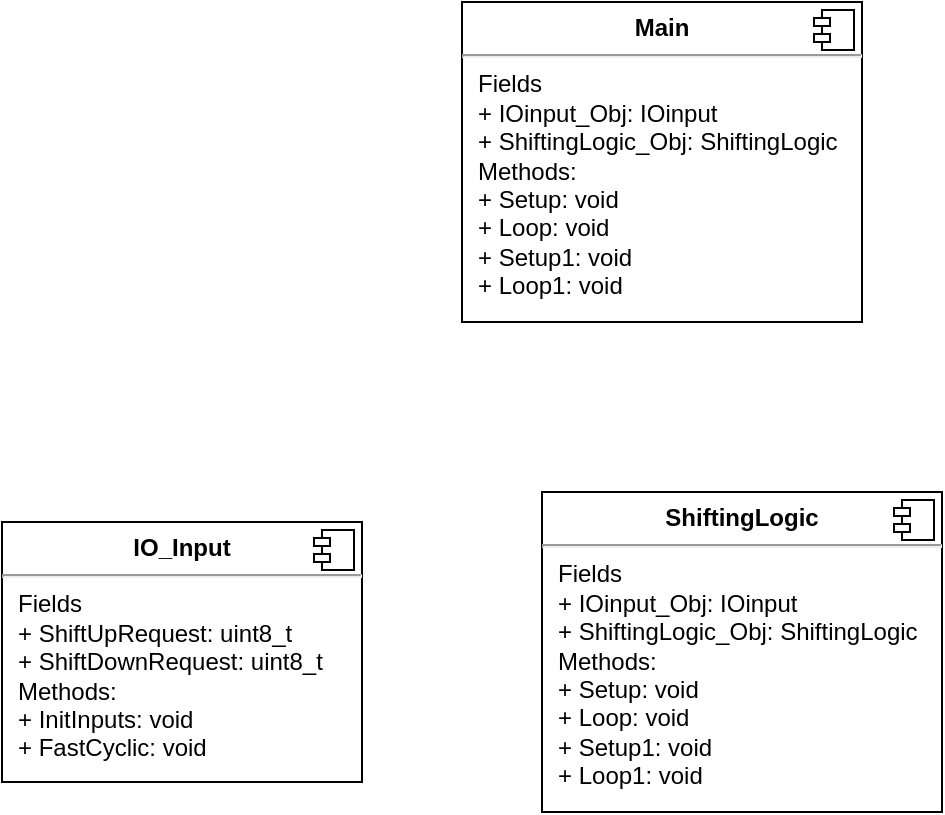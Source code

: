 <mxfile>
    <diagram id="81lAZFN1Y7_P2kkxLOsL" name="Page-1">
        <mxGraphModel dx="1127" dy="919" grid="1" gridSize="10" guides="1" tooltips="1" connect="1" arrows="1" fold="1" page="1" pageScale="1" pageWidth="850" pageHeight="1100" math="0" shadow="0">
            <root>
                <mxCell id="0"/>
                <mxCell id="1" parent="0"/>
                <mxCell id="8" value="&lt;p style=&quot;margin:0px;margin-top:6px;text-align:center;&quot;&gt;&lt;b&gt;IO_Input&lt;/b&gt;&lt;/p&gt;&lt;hr&gt;&lt;p style=&quot;margin:0px;margin-left:8px;&quot;&gt;Fields&lt;/p&gt;&lt;p style=&quot;margin:0px;margin-left:8px;&quot;&gt;+ ShiftUpRequest: uint8_t&lt;/p&gt;&lt;p style=&quot;margin:0px;margin-left:8px;&quot;&gt;+ ShiftDownRequest: uint8_t&lt;br&gt;&lt;/p&gt;&lt;p style=&quot;margin:0px;margin-left:8px;&quot;&gt;Methods:&lt;br&gt;+ InitInputs: void&lt;/p&gt;&lt;p style=&quot;margin:0px;margin-left:8px;&quot;&gt;+ FastCyclic: void&lt;/p&gt;" style="align=left;overflow=fill;html=1;dropTarget=0;" vertex="1" parent="1">
                    <mxGeometry x="50" y="370" width="180" height="130" as="geometry"/>
                </mxCell>
                <mxCell id="9" value="" style="shape=component;jettyWidth=8;jettyHeight=4;" vertex="1" parent="8">
                    <mxGeometry x="1" width="20" height="20" relative="1" as="geometry">
                        <mxPoint x="-24" y="4" as="offset"/>
                    </mxGeometry>
                </mxCell>
                <mxCell id="10" value="&lt;p style=&quot;margin:0px;margin-top:6px;text-align:center;&quot;&gt;&lt;b&gt;Main&lt;/b&gt;&lt;/p&gt;&lt;hr&gt;&lt;p style=&quot;margin:0px;margin-left:8px;&quot;&gt;Fields&lt;/p&gt;&lt;p style=&quot;margin:0px;margin-left:8px;&quot;&gt;+ IOinput_Obj: IOinput&lt;/p&gt;&lt;p style=&quot;margin:0px;margin-left:8px;&quot;&gt;+ ShiftingLogic_Obj: ShiftingLogic&lt;/p&gt;&lt;p style=&quot;margin:0px;margin-left:8px;&quot;&gt;&lt;span style=&quot;background-color: initial;&quot;&gt;Methods:&lt;/span&gt;&lt;/p&gt;&lt;p style=&quot;margin:0px;margin-left:8px;&quot;&gt;+ Setup: void&lt;/p&gt;&lt;p style=&quot;margin:0px;margin-left:8px;&quot;&gt;+ Loop: void&lt;/p&gt;&lt;p style=&quot;margin: 0px 0px 0px 8px;&quot;&gt;+ Setup1: void&lt;/p&gt;&lt;p style=&quot;margin: 0px 0px 0px 8px;&quot;&gt;+ Loop1: void&lt;/p&gt;" style="align=left;overflow=fill;html=1;dropTarget=0;" vertex="1" parent="1">
                    <mxGeometry x="280" y="110" width="200" height="160" as="geometry"/>
                </mxCell>
                <mxCell id="11" value="" style="shape=component;jettyWidth=8;jettyHeight=4;" vertex="1" parent="10">
                    <mxGeometry x="1" width="20" height="20" relative="1" as="geometry">
                        <mxPoint x="-24" y="4" as="offset"/>
                    </mxGeometry>
                </mxCell>
                <mxCell id="12" value="&lt;p style=&quot;margin:0px;margin-top:6px;text-align:center;&quot;&gt;&lt;b&gt;ShiftingLogic&lt;/b&gt;&lt;/p&gt;&lt;hr&gt;&lt;p style=&quot;margin:0px;margin-left:8px;&quot;&gt;Fields&lt;/p&gt;&lt;p style=&quot;margin:0px;margin-left:8px;&quot;&gt;+ IOinput_Obj: IOinput&lt;/p&gt;&lt;p style=&quot;margin:0px;margin-left:8px;&quot;&gt;+ ShiftingLogic_Obj: ShiftingLogic&lt;/p&gt;&lt;p style=&quot;margin:0px;margin-left:8px;&quot;&gt;&lt;span style=&quot;background-color: initial;&quot;&gt;Methods:&lt;/span&gt;&lt;/p&gt;&lt;p style=&quot;margin:0px;margin-left:8px;&quot;&gt;+ Setup: void&lt;/p&gt;&lt;p style=&quot;margin:0px;margin-left:8px;&quot;&gt;+ Loop: void&lt;/p&gt;&lt;p style=&quot;margin: 0px 0px 0px 8px;&quot;&gt;+ Setup1: void&lt;/p&gt;&lt;p style=&quot;margin: 0px 0px 0px 8px;&quot;&gt;+ Loop1: void&lt;/p&gt;" style="align=left;overflow=fill;html=1;dropTarget=0;" vertex="1" parent="1">
                    <mxGeometry x="320" y="355" width="200" height="160" as="geometry"/>
                </mxCell>
                <mxCell id="13" value="" style="shape=component;jettyWidth=8;jettyHeight=4;" vertex="1" parent="12">
                    <mxGeometry x="1" width="20" height="20" relative="1" as="geometry">
                        <mxPoint x="-24" y="4" as="offset"/>
                    </mxGeometry>
                </mxCell>
            </root>
        </mxGraphModel>
    </diagram>
</mxfile>